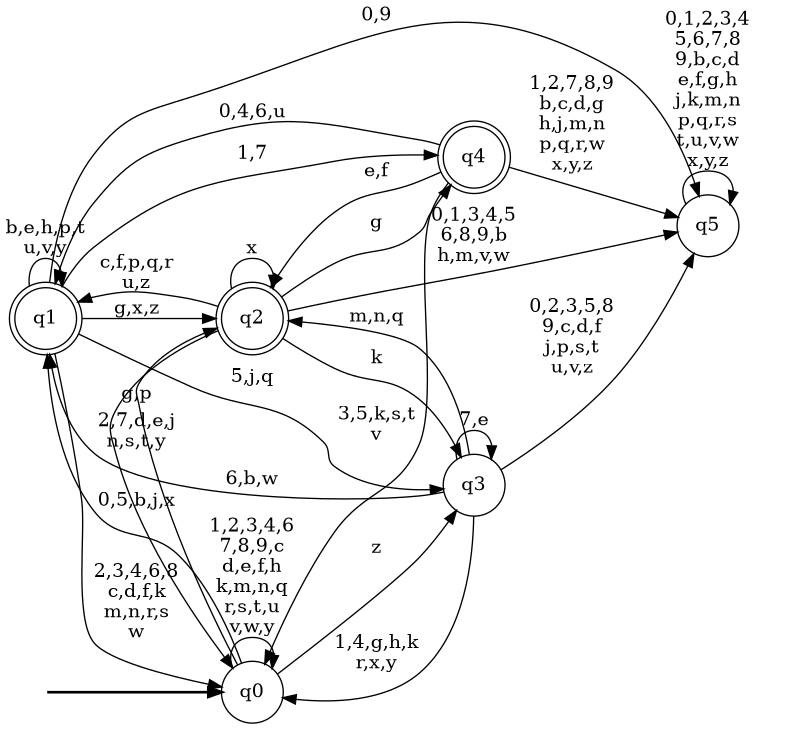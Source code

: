 digraph BlueStar {
__start0 [style = invis, shape = none, label = "", width = 0, height = 0];

rankdir=LR;
size="8,5";

s0 [style="filled", color="black", fillcolor="white" shape="circle", label="q0"];
s1 [style="rounded,filled", color="black", fillcolor="white" shape="doublecircle", label="q1"];
s2 [style="rounded,filled", color="black", fillcolor="white" shape="doublecircle", label="q2"];
s3 [style="filled", color="black", fillcolor="white" shape="circle", label="q3"];
s4 [style="rounded,filled", color="black", fillcolor="white" shape="doublecircle", label="q4"];
s5 [style="filled", color="black", fillcolor="white" shape="circle", label="q5"];
subgraph cluster_main { 
	graph [pad=".75", ranksep="0.15", nodesep="0.15"];
	 style=invis; 
	__start0 -> s0 [penwidth=2];
}
s0 -> s0 [label="1,2,3,4,6\n7,8,9,c\nd,e,f,h\nk,m,n,q\nr,s,t,u\nv,w,y"];
s0 -> s1 [label="0,5,b,j,x"];
s0 -> s2 [label="g,p"];
s0 -> s3 [label="z"];
s1 -> s0 [label="2,3,4,6,8\nc,d,f,k\nm,n,r,s\nw"];
s1 -> s1 [label="b,e,h,p,t\nu,v,y"];
s1 -> s2 [label="g,x,z"];
s1 -> s3 [label="5,j,q"];
s1 -> s4 [label="1,7"];
s1 -> s5 [label="0,9"];
s2 -> s0 [label="2,7,d,e,j\nn,s,t,y"];
s2 -> s1 [label="c,f,p,q,r\nu,z"];
s2 -> s2 [label="x"];
s2 -> s3 [label="k"];
s2 -> s4 [label="g"];
s2 -> s5 [label="0,1,3,4,5\n6,8,9,b\nh,m,v,w"];
s3 -> s0 [label="1,4,g,h,k\nr,x,y"];
s3 -> s1 [label="6,b,w"];
s3 -> s2 [label="m,n,q"];
s3 -> s3 [label="7,e"];
s3 -> s5 [label="0,2,3,5,8\n9,c,d,f\nj,p,s,t\nu,v,z"];
s4 -> s0 [label="3,5,k,s,t\nv"];
s4 -> s1 [label="0,4,6,u"];
s4 -> s2 [label="e,f"];
s4 -> s5 [label="1,2,7,8,9\nb,c,d,g\nh,j,m,n\np,q,r,w\nx,y,z"];
s5 -> s5 [label="0,1,2,3,4\n5,6,7,8\n9,b,c,d\ne,f,g,h\nj,k,m,n\np,q,r,s\nt,u,v,w\nx,y,z"];

}